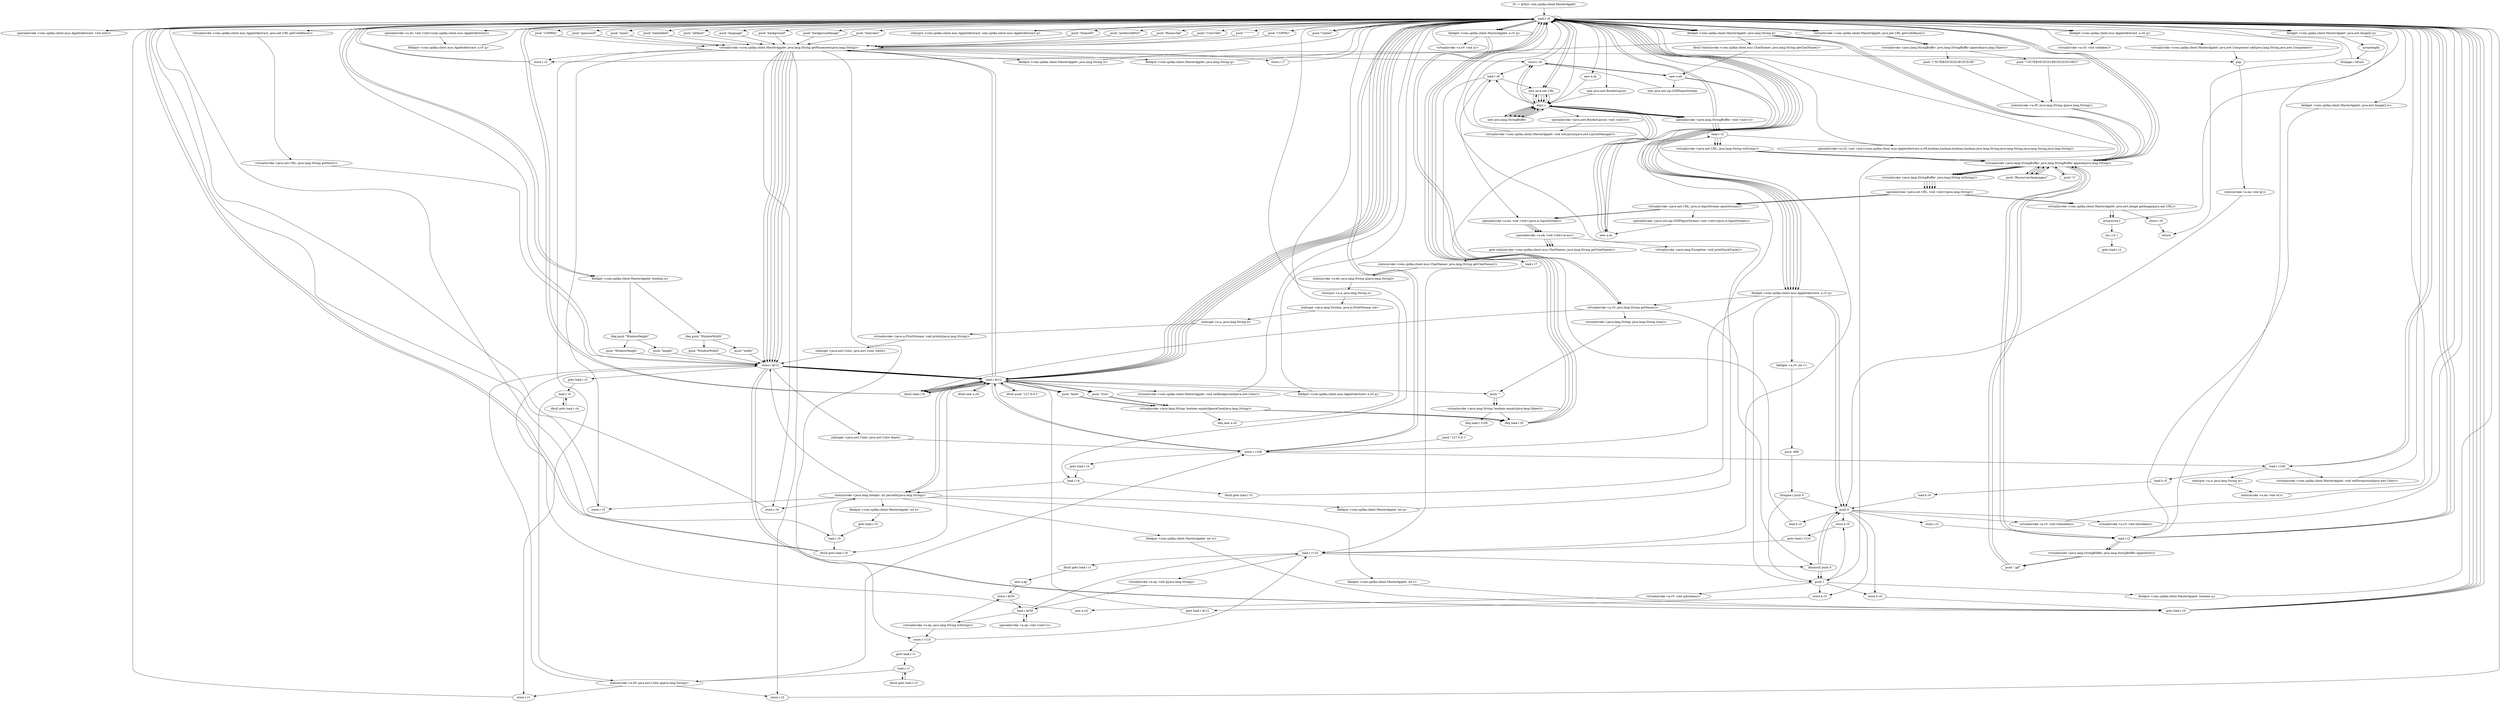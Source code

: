 digraph "" {
    "r0 := @this: com.spilka.client.MasterApplet"
    "load.r r0"
    "r0 := @this: com.spilka.client.MasterApplet"->"load.r r0";
    "specialinvoke <com.spilka.client.muc.AppletAbstract: void init()>"
    "load.r r0"->"specialinvoke <com.spilka.client.muc.AppletAbstract: void init()>";
    "specialinvoke <com.spilka.client.muc.AppletAbstract: void init()>"->"load.r r0";
    "load.r r0"->"load.r r0";
    "push \"altHost\""
    "load.r r0"->"push \"altHost\"";
    "virtualinvoke <com.spilka.client.MasterApplet: java.lang.String getParameter(java.lang.String)>"
    "push \"altHost\""->"virtualinvoke <com.spilka.client.MasterApplet: java.lang.String getParameter(java.lang.String)>";
    "fieldput <com.spilka.client.MasterApplet: java.lang.String w>"
    "virtualinvoke <com.spilka.client.MasterApplet: java.lang.String getParameter(java.lang.String)>"->"fieldput <com.spilka.client.MasterApplet: java.lang.String w>";
    "fieldput <com.spilka.client.MasterApplet: java.lang.String w>"->"load.r r0";
    "virtualinvoke <com.spilka.client.MasterApplet: java.net.URL getCodeBase()>"
    "load.r r0"->"virtualinvoke <com.spilka.client.MasterApplet: java.net.URL getCodeBase()>";
    "store.r r2"
    "virtualinvoke <com.spilka.client.MasterApplet: java.net.URL getCodeBase()>"->"store.r r2";
    "store.r r2"->"load.r r0";
    "load.r r0"->"load.r r0";
    "push \"language\""
    "load.r r0"->"push \"language\"";
    "push \"language\""->"virtualinvoke <com.spilka.client.MasterApplet: java.lang.String getParameter(java.lang.String)>";
    "fieldput <com.spilka.client.MasterApplet: java.lang.String q>"
    "virtualinvoke <com.spilka.client.MasterApplet: java.lang.String getParameter(java.lang.String)>"->"fieldput <com.spilka.client.MasterApplet: java.lang.String q>";
    "fieldput <com.spilka.client.MasterApplet: java.lang.String q>"->"load.r r0";
    "fieldget <com.spilka.client.MasterApplet: java.lang.String q>"
    "load.r r0"->"fieldget <com.spilka.client.MasterApplet: java.lang.String q>";
    "ifnull staticinvoke <com.spilka.client.muc.ChatNames: java.lang.String getChatName()>"
    "fieldget <com.spilka.client.MasterApplet: java.lang.String q>"->"ifnull staticinvoke <com.spilka.client.muc.ChatNames: java.lang.String getChatName()>";
    "new a.eb"
    "ifnull staticinvoke <com.spilka.client.muc.ChatNames: java.lang.String getChatName()>"->"new a.eb";
    "new java.util.zip.GZIPInputStream"
    "new a.eb"->"new java.util.zip.GZIPInputStream";
    "store.r r6"
    "new java.util.zip.GZIPInputStream"->"store.r r6";
    "load.r r6"
    "store.r r6"->"load.r r6";
    "new java.net.URL"
    "load.r r6"->"new java.net.URL";
    "dup1.r"
    "new java.net.URL"->"dup1.r";
    "new java.lang.StringBuffer"
    "dup1.r"->"new java.lang.StringBuffer";
    "new java.lang.StringBuffer"->"dup1.r";
    "dup1.r"->"store.r r6";
    "store.r r6"->"new a.eb";
    "new a.en"
    "new a.eb"->"new a.en";
    "new a.en"->"dup1.r";
    "dup1.r"->"new java.net.URL";
    "new java.net.URL"->"dup1.r";
    "dup1.r"->"new java.lang.StringBuffer";
    "new java.lang.StringBuffer"->"dup1.r";
    "specialinvoke <java.lang.StringBuffer: void <init>()>"
    "dup1.r"->"specialinvoke <java.lang.StringBuffer: void <init>()>";
    "load.r r2"
    "specialinvoke <java.lang.StringBuffer: void <init>()>"->"load.r r2";
    "virtualinvoke <java.net.URL: java.lang.String toString()>"
    "load.r r2"->"virtualinvoke <java.net.URL: java.lang.String toString()>";
    "virtualinvoke <java.lang.StringBuffer: java.lang.StringBuffer append(java.lang.String)>"
    "virtualinvoke <java.net.URL: java.lang.String toString()>"->"virtualinvoke <java.lang.StringBuffer: java.lang.StringBuffer append(java.lang.String)>";
    "push \"Resources/languages/\""
    "virtualinvoke <java.lang.StringBuffer: java.lang.StringBuffer append(java.lang.String)>"->"push \"Resources/languages/\"";
    "push \"Resources/languages/\""->"virtualinvoke <java.lang.StringBuffer: java.lang.StringBuffer append(java.lang.String)>";
    "virtualinvoke <java.lang.StringBuffer: java.lang.StringBuffer append(java.lang.String)>"->"load.r r0";
    "load.r r0"->"fieldget <com.spilka.client.MasterApplet: java.lang.String q>";
    "fieldget <com.spilka.client.MasterApplet: java.lang.String q>"->"virtualinvoke <java.lang.StringBuffer: java.lang.StringBuffer append(java.lang.String)>";
    "virtualinvoke <java.lang.StringBuffer: java.lang.String toString()>"
    "virtualinvoke <java.lang.StringBuffer: java.lang.StringBuffer append(java.lang.String)>"->"virtualinvoke <java.lang.StringBuffer: java.lang.String toString()>";
    "specialinvoke <java.net.URL: void <init>(java.lang.String)>"
    "virtualinvoke <java.lang.StringBuffer: java.lang.String toString()>"->"specialinvoke <java.net.URL: void <init>(java.lang.String)>";
    "virtualinvoke <java.net.URL: java.io.InputStream openStream()>"
    "specialinvoke <java.net.URL: void <init>(java.lang.String)>"->"virtualinvoke <java.net.URL: java.io.InputStream openStream()>";
    "specialinvoke <a.en: void <init>(java.io.InputStream)>"
    "virtualinvoke <java.net.URL: java.io.InputStream openStream()>"->"specialinvoke <a.en: void <init>(java.io.InputStream)>";
    "specialinvoke <a.eb: void <init>(a.en)>"
    "specialinvoke <a.en: void <init>(java.io.InputStream)>"->"specialinvoke <a.eb: void <init>(a.en)>";
    "goto staticinvoke <com.spilka.client.muc.ChatNames: java.lang.String getChatName()>"
    "specialinvoke <a.eb: void <init>(a.en)>"->"goto staticinvoke <com.spilka.client.muc.ChatNames: java.lang.String getChatName()>";
    "staticinvoke <com.spilka.client.muc.ChatNames: java.lang.String getChatName()>"
    "goto staticinvoke <com.spilka.client.muc.ChatNames: java.lang.String getChatName()>"->"staticinvoke <com.spilka.client.muc.ChatNames: java.lang.String getChatName()>";
    "staticinvoke <a.eb: java.lang.String q(java.lang.String)>"
    "staticinvoke <com.spilka.client.muc.ChatNames: java.lang.String getChatName()>"->"staticinvoke <a.eb: java.lang.String q(java.lang.String)>";
    "staticput <a.a: java.lang.String e>"
    "staticinvoke <a.eb: java.lang.String q(java.lang.String)>"->"staticput <a.a: java.lang.String e>";
    "staticget <java.lang.System: java.io.PrintStream out>"
    "staticput <a.a: java.lang.String e>"->"staticget <java.lang.System: java.io.PrintStream out>";
    "staticget <a.a: java.lang.String e>"
    "staticget <java.lang.System: java.io.PrintStream out>"->"staticget <a.a: java.lang.String e>";
    "virtualinvoke <java.io.PrintStream: void println(java.lang.String)>"
    "staticget <a.a: java.lang.String e>"->"virtualinvoke <java.io.PrintStream: void println(java.lang.String)>";
    "staticget <java.awt.Color: java.awt.Color white>"
    "virtualinvoke <java.io.PrintStream: void println(java.lang.String)>"->"staticget <java.awt.Color: java.awt.Color white>";
    "store.r $r12"
    "staticget <java.awt.Color: java.awt.Color white>"->"store.r $r12";
    "staticget <java.awt.Color: java.awt.Color black>"
    "store.r $r12"->"staticget <java.awt.Color: java.awt.Color black>";
    "store.r r109"
    "staticget <java.awt.Color: java.awt.Color black>"->"store.r r109";
    "store.r r109"->"load.r r0";
    "push \"background\""
    "load.r r0"->"push \"background\"";
    "push \"background\""->"virtualinvoke <com.spilka.client.MasterApplet: java.lang.String getParameter(java.lang.String)>";
    "store.r r1"
    "virtualinvoke <com.spilka.client.MasterApplet: java.lang.String getParameter(java.lang.String)>"->"store.r r1";
    "store.r r1"->"load.r r0";
    "push \"backgroundImage\""
    "load.r r0"->"push \"backgroundImage\"";
    "push \"backgroundImage\""->"virtualinvoke <com.spilka.client.MasterApplet: java.lang.String getParameter(java.lang.String)>";
    "virtualinvoke <com.spilka.client.MasterApplet: java.lang.String getParameter(java.lang.String)>"->"store.r r2";
    "store.r r2"->"load.r r0";
    "push \"textcolor\""
    "load.r r0"->"push \"textcolor\"";
    "push \"textcolor\""->"virtualinvoke <com.spilka.client.MasterApplet: java.lang.String getParameter(java.lang.String)>";
    "store.r r3"
    "virtualinvoke <com.spilka.client.MasterApplet: java.lang.String getParameter(java.lang.String)>"->"store.r r3";
    "store.r r3"->"load.r r0";
    "push \"themeID\""
    "load.r r0"->"push \"themeID\"";
    "push \"themeID\""->"virtualinvoke <com.spilka.client.MasterApplet: java.lang.String getParameter(java.lang.String)>";
    "store.r r4"
    "virtualinvoke <com.spilka.client.MasterApplet: java.lang.String getParameter(java.lang.String)>"->"store.r r4";
    "store.r r4"->"load.r r0";
    "push \"preferredPort\""
    "load.r r0"->"push \"preferredPort\"";
    "push \"preferredPort\""->"virtualinvoke <com.spilka.client.MasterApplet: java.lang.String getParameter(java.lang.String)>";
    "store.r r5"
    "virtualinvoke <com.spilka.client.MasterApplet: java.lang.String getParameter(java.lang.String)>"->"store.r r5";
    "store.r r5"->"load.r r0";
    "push \"COPPA1\""
    "load.r r0"->"push \"COPPA1\"";
    "push \"COPPA1\""->"virtualinvoke <com.spilka.client.MasterApplet: java.lang.String getParameter(java.lang.String)>";
    "virtualinvoke <com.spilka.client.MasterApplet: java.lang.String getParameter(java.lang.String)>"->"store.r r6";
    "store.r r6"->"load.r r0";
    "push \"COPPA2\""
    "load.r r0"->"push \"COPPA2\"";
    "push \"COPPA2\""->"virtualinvoke <com.spilka.client.MasterApplet: java.lang.String getParameter(java.lang.String)>";
    "store.r r7"
    "virtualinvoke <com.spilka.client.MasterApplet: java.lang.String getParameter(java.lang.String)>"->"store.r r7";
    "store.r r7"->"load.r r0";
    "push \"password\""
    "load.r r0"->"push \"password\"";
    "push \"password\""->"virtualinvoke <com.spilka.client.MasterApplet: java.lang.String getParameter(java.lang.String)>";
    "store.r r110"
    "virtualinvoke <com.spilka.client.MasterApplet: java.lang.String getParameter(java.lang.String)>"->"store.r r110";
    "load.r r110"
    "store.r r110"->"load.r r110";
    "ifnull goto load.r r1"
    "load.r r110"->"ifnull goto load.r r1";
    "new a.ep"
    "ifnull goto load.r r1"->"new a.ep";
    "store.r $r50"
    "new a.ep"->"store.r $r50";
    "load.r $r50"
    "store.r $r50"->"load.r $r50";
    "specialinvoke <a.ep: void <init>()>"
    "load.r $r50"->"specialinvoke <a.ep: void <init>()>";
    "specialinvoke <a.ep: void <init>()>"->"load.r $r50";
    "load.r $r50"->"load.r r110";
    "virtualinvoke <a.ep: void q(java.lang.String)>"
    "load.r r110"->"virtualinvoke <a.ep: void q(java.lang.String)>";
    "virtualinvoke <a.ep: void q(java.lang.String)>"->"load.r $r50";
    "virtualinvoke <a.ep: java.lang.String toString()>"
    "load.r $r50"->"virtualinvoke <a.ep: java.lang.String toString()>";
    "virtualinvoke <a.ep: java.lang.String toString()>"->"store.r r110";
    "goto load.r r1"
    "store.r r110"->"goto load.r r1";
    "load.r r1"
    "goto load.r r1"->"load.r r1";
    "ifnull goto load.r r3"
    "load.r r1"->"ifnull goto load.r r3";
    "ifnull goto load.r r3"->"load.r r1";
    "staticinvoke <a.dV: java.awt.Color q(java.lang.String)>"
    "load.r r1"->"staticinvoke <a.dV: java.awt.Color q(java.lang.String)>";
    "staticinvoke <a.dV: java.awt.Color q(java.lang.String)>"->"store.r $r12";
    "goto load.r r3"
    "store.r $r12"->"goto load.r r3";
    "load.r r3"
    "goto load.r r3"->"load.r r3";
    "ifnull goto load.r r4"
    "load.r r3"->"ifnull goto load.r r4";
    "ifnull goto load.r r4"->"load.r r3";
    "load.r r3"->"staticinvoke <a.dV: java.awt.Color q(java.lang.String)>";
    "staticinvoke <a.dV: java.awt.Color q(java.lang.String)>"->"store.r r109";
    "goto load.r r4"
    "store.r r109"->"goto load.r r4";
    "load.r r4"
    "goto load.r r4"->"load.r r4";
    "ifnull goto load.r r5"
    "load.r r4"->"ifnull goto load.r r5";
    "ifnull goto load.r r5"->"load.r r0";
    "load.r r0"->"load.r r4";
    "staticinvoke <java.lang.Integer: int parseInt(java.lang.String)>"
    "load.r r4"->"staticinvoke <java.lang.Integer: int parseInt(java.lang.String)>";
    "fieldput <com.spilka.client.MasterApplet: int e>"
    "staticinvoke <java.lang.Integer: int parseInt(java.lang.String)>"->"fieldput <com.spilka.client.MasterApplet: int e>";
    "goto load.r r5"
    "fieldput <com.spilka.client.MasterApplet: int e>"->"goto load.r r5";
    "load.r r5"
    "goto load.r r5"->"load.r r5";
    "ifnull goto load.r r0"
    "load.r r5"->"ifnull goto load.r r0";
    "ifnull goto load.r r0"->"load.r r0";
    "load.r r0"->"load.r r5";
    "load.r r5"->"staticinvoke <java.lang.Integer: int parseInt(java.lang.String)>";
    "fieldput <com.spilka.client.MasterApplet: int r>"
    "staticinvoke <java.lang.Integer: int parseInt(java.lang.String)>"->"fieldput <com.spilka.client.MasterApplet: int r>";
    "goto load.r r0"
    "fieldput <com.spilka.client.MasterApplet: int r>"->"goto load.r r0";
    "goto load.r r0"->"load.r r0";
    "load.r $r12"
    "load.r r0"->"load.r $r12";
    "virtualinvoke <com.spilka.client.MasterApplet: void setBackground(java.awt.Color)>"
    "load.r $r12"->"virtualinvoke <com.spilka.client.MasterApplet: void setBackground(java.awt.Color)>";
    "virtualinvoke <com.spilka.client.MasterApplet: void setBackground(java.awt.Color)>"->"load.r r0";
    "load.r r109"
    "load.r r0"->"load.r r109";
    "virtualinvoke <com.spilka.client.MasterApplet: void setForeground(java.awt.Color)>"
    "load.r r109"->"virtualinvoke <com.spilka.client.MasterApplet: void setForeground(java.awt.Color)>";
    "virtualinvoke <com.spilka.client.MasterApplet: void setForeground(java.awt.Color)>"->"load.r r0";
    "new java.awt.BorderLayout"
    "load.r r0"->"new java.awt.BorderLayout";
    "new java.awt.BorderLayout"->"dup1.r";
    "specialinvoke <java.awt.BorderLayout: void <init>()>"
    "dup1.r"->"specialinvoke <java.awt.BorderLayout: void <init>()>";
    "virtualinvoke <com.spilka.client.MasterApplet: void setLayout(java.awt.LayoutManager)>"
    "specialinvoke <java.awt.BorderLayout: void <init>()>"->"virtualinvoke <com.spilka.client.MasterApplet: void setLayout(java.awt.LayoutManager)>";
    "virtualinvoke <com.spilka.client.MasterApplet: void setLayout(java.awt.LayoutManager)>"->"load.r r0";
    "push \"embedded\""
    "load.r r0"->"push \"embedded\"";
    "push \"embedded\""->"virtualinvoke <com.spilka.client.MasterApplet: java.lang.String getParameter(java.lang.String)>";
    "virtualinvoke <com.spilka.client.MasterApplet: java.lang.String getParameter(java.lang.String)>"->"store.r $r12";
    "store.r $r12"->"load.r $r12";
    "ifnull load.r r0"
    "load.r $r12"->"ifnull load.r r0";
    "ifnull load.r r0"->"load.r $r12";
    "push \"true\""
    "load.r $r12"->"push \"true\"";
    "virtualinvoke <java.lang.String: boolean equalsIgnoreCase(java.lang.String)>"
    "push \"true\""->"virtualinvoke <java.lang.String: boolean equalsIgnoreCase(java.lang.String)>";
    "ifeq load.r r0"
    "virtualinvoke <java.lang.String: boolean equalsIgnoreCase(java.lang.String)>"->"ifeq load.r r0";
    "ifeq load.r r0"->"load.r r0";
    "push 1"
    "load.r r0"->"push 1";
    "fieldput <com.spilka.client.MasterApplet: boolean q>"
    "push 1"->"fieldput <com.spilka.client.MasterApplet: boolean q>";
    "fieldput <com.spilka.client.MasterApplet: boolean q>"->"load.r r0";
    "fieldget <com.spilka.client.MasterApplet: boolean q>"
    "load.r r0"->"fieldget <com.spilka.client.MasterApplet: boolean q>";
    "ifeq push \"WindowHeight\""
    "fieldget <com.spilka.client.MasterApplet: boolean q>"->"ifeq push \"WindowHeight\"";
    "push \"height\""
    "ifeq push \"WindowHeight\""->"push \"height\"";
    "push \"height\""->"store.r $r12";
    "store.r $r12"->"goto load.r r0";
    "goto load.r r0"->"load.r r0";
    "load.r r0"->"load.r $r12";
    "load.r $r12"->"virtualinvoke <com.spilka.client.MasterApplet: java.lang.String getParameter(java.lang.String)>";
    "virtualinvoke <com.spilka.client.MasterApplet: java.lang.String getParameter(java.lang.String)>"->"store.r $r12";
    "store.r $r12"->"load.r $r12";
    "load.r $r12"->"ifnull load.r r0";
    "ifnull load.r r0"->"load.r r0";
    "load.r r0"->"load.r $r12";
    "load.r $r12"->"staticinvoke <java.lang.Integer: int parseInt(java.lang.String)>";
    "fieldput <com.spilka.client.MasterApplet: int q>"
    "staticinvoke <java.lang.Integer: int parseInt(java.lang.String)>"->"fieldput <com.spilka.client.MasterApplet: int q>";
    "fieldput <com.spilka.client.MasterApplet: int q>"->"load.r r0";
    "load.r r0"->"fieldget <com.spilka.client.MasterApplet: boolean q>";
    "ifeq push \"WindowWidth\""
    "fieldget <com.spilka.client.MasterApplet: boolean q>"->"ifeq push \"WindowWidth\"";
    "push \"width\""
    "ifeq push \"WindowWidth\""->"push \"width\"";
    "push \"width\""->"store.r $r12";
    "store.r $r12"->"goto load.r r0";
    "goto load.r r0"->"load.r r0";
    "load.r r0"->"load.r $r12";
    "load.r $r12"->"virtualinvoke <com.spilka.client.MasterApplet: java.lang.String getParameter(java.lang.String)>";
    "virtualinvoke <com.spilka.client.MasterApplet: java.lang.String getParameter(java.lang.String)>"->"store.r $r12";
    "store.r $r12"->"load.r $r12";
    "load.r $r12"->"ifnull goto load.r r0";
    "ifnull goto load.r r0"->"load.r r0";
    "load.r r0"->"load.r $r12";
    "load.r $r12"->"staticinvoke <java.lang.Integer: int parseInt(java.lang.String)>";
    "fieldput <com.spilka.client.MasterApplet: int w>"
    "staticinvoke <java.lang.Integer: int parseInt(java.lang.String)>"->"fieldput <com.spilka.client.MasterApplet: int w>";
    "fieldput <com.spilka.client.MasterApplet: int w>"->"goto load.r r0";
    "goto load.r r0"->"load.r r0";
    "staticput <com.spilka.client.muc.AppletAbstract: com.spilka.client.muc.AppletAbstract q>"
    "load.r r0"->"staticput <com.spilka.client.muc.AppletAbstract: com.spilka.client.muc.AppletAbstract q>";
    "staticput <com.spilka.client.muc.AppletAbstract: com.spilka.client.muc.AppletAbstract q>"->"load.r r0";
    "virtualinvoke <com.spilka.client.muc.AppletAbstract: java.net.URL getCodeBase()>"
    "load.r r0"->"virtualinvoke <com.spilka.client.muc.AppletAbstract: java.net.URL getCodeBase()>";
    "virtualinvoke <java.net.URL: java.lang.String getHost()>"
    "virtualinvoke <com.spilka.client.muc.AppletAbstract: java.net.URL getCodeBase()>"->"virtualinvoke <java.net.URL: java.lang.String getHost()>";
    "virtualinvoke <java.net.URL: java.lang.String getHost()>"->"store.r $r12";
    "store.r $r12"->"load.r $r12";
    "load.r $r12"->"store.r r109";
    "store.r r109"->"load.r $r12";
    "ifnull push \"127.0.0.1\""
    "load.r $r12"->"ifnull push \"127.0.0.1\"";
    "ifnull push \"127.0.0.1\""->"load.r $r12";
    "push \"\""
    "load.r $r12"->"push \"\"";
    "virtualinvoke <java.lang.String: boolean equals(java.lang.Object)>"
    "push \"\""->"virtualinvoke <java.lang.String: boolean equals(java.lang.Object)>";
    "ifeq load.r r109"
    "virtualinvoke <java.lang.String: boolean equals(java.lang.Object)>"->"ifeq load.r r109";
    "push \"127.0.0.1\""
    "ifeq load.r r109"->"push \"127.0.0.1\"";
    "push \"127.0.0.1\""->"store.r r109";
    "store.r r109"->"load.r r109";
    "staticput <a.a: java.lang.String w>"
    "load.r r109"->"staticput <a.a: java.lang.String w>";
    "staticinvoke <a.ea: void w()>"
    "staticput <a.a: java.lang.String w>"->"staticinvoke <a.ea: void w()>";
    "staticinvoke <a.ea: void w()>"->"load.r r0";
    "new a.dz"
    "load.r r0"->"new a.dz";
    "new a.dz"->"dup1.r";
    "dup1.r"->"load.r r0";
    "specialinvoke <a.dz: void <init>(com.spilka.client.muc.AppletAbstract)>"
    "load.r r0"->"specialinvoke <a.dz: void <init>(com.spilka.client.muc.AppletAbstract)>";
    "fieldput <com.spilka.client.muc.AppletAbstract: a.cV q>"
    "specialinvoke <a.dz: void <init>(com.spilka.client.muc.AppletAbstract)>"->"fieldput <com.spilka.client.muc.AppletAbstract: a.cV q>";
    "fieldput <com.spilka.client.muc.AppletAbstract: a.cV q>"->"load.r r0";
    "push \"RoomsTab\""
    "load.r r0"->"push \"RoomsTab\"";
    "push \"RoomsTab\""->"virtualinvoke <com.spilka.client.MasterApplet: java.lang.String getParameter(java.lang.String)>";
    "virtualinvoke <com.spilka.client.MasterApplet: java.lang.String getParameter(java.lang.String)>"->"store.r $r12";
    "store.r $r12"->"load.r $r12";
    "load.r $r12"->"ifnull load.r r0";
    "ifnull load.r r0"->"load.r $r12";
    "push \"false\""
    "load.r $r12"->"push \"false\"";
    "push \"false\""->"virtualinvoke <java.lang.String: boolean equalsIgnoreCase(java.lang.String)>";
    "virtualinvoke <java.lang.String: boolean equalsIgnoreCase(java.lang.String)>"->"ifeq load.r r0";
    "ifeq load.r r0"->"load.r r0";
    "fieldget <com.spilka.client.muc.AppletAbstract: a.cV q>"
    "load.r r0"->"fieldget <com.spilka.client.muc.AppletAbstract: a.cV q>";
    "push 0"
    "fieldget <com.spilka.client.muc.AppletAbstract: a.cV q>"->"push 0";
    "virtualinvoke <a.cV: void w(boolean)>"
    "push 0"->"virtualinvoke <a.cV: void w(boolean)>";
    "virtualinvoke <a.cV: void w(boolean)>"->"load.r r0";
    "push \"UsersTab\""
    "load.r r0"->"push \"UsersTab\"";
    "push \"UsersTab\""->"virtualinvoke <com.spilka.client.MasterApplet: java.lang.String getParameter(java.lang.String)>";
    "virtualinvoke <com.spilka.client.MasterApplet: java.lang.String getParameter(java.lang.String)>"->"store.r $r12";
    "store.r $r12"->"load.r $r12";
    "load.r $r12"->"ifnull load.r r0";
    "ifnull load.r r0"->"load.r $r12";
    "load.r $r12"->"push \"false\"";
    "push \"false\""->"virtualinvoke <java.lang.String: boolean equalsIgnoreCase(java.lang.String)>";
    "virtualinvoke <java.lang.String: boolean equalsIgnoreCase(java.lang.String)>"->"ifeq load.r r0";
    "ifeq load.r r0"->"load.r r0";
    "load.r r0"->"fieldget <com.spilka.client.muc.AppletAbstract: a.cV q>";
    "fieldget <com.spilka.client.muc.AppletAbstract: a.cV q>"->"push 0";
    "virtualinvoke <a.cV: void e(boolean)>"
    "push 0"->"virtualinvoke <a.cV: void e(boolean)>";
    "virtualinvoke <a.cV: void e(boolean)>"->"load.r r0";
    "push \"\'\'\'\'\'\'\'\'\'\'\""
    "load.r r0"->"push \"\'\'\'\'\'\'\'\'\'\'\"";
    "push \"\'\'\'\'\'\'\'\'\'\'\""->"virtualinvoke <com.spilka.client.MasterApplet: java.lang.String getParameter(java.lang.String)>";
    "virtualinvoke <com.spilka.client.MasterApplet: java.lang.String getParameter(java.lang.String)>"->"store.r $r12";
    "store.r $r12"->"load.r $r12";
    "ifnull new a.cG"
    "load.r $r12"->"ifnull new a.cG";
    "ifnull new a.cG"->"load.r $r12";
    "load.r $r12"->"push \"true\"";
    "push \"true\""->"virtualinvoke <java.lang.String: boolean equalsIgnoreCase(java.lang.String)>";
    "ifeq new a.cG"
    "virtualinvoke <java.lang.String: boolean equalsIgnoreCase(java.lang.String)>"->"ifeq new a.cG";
    "ifeq new a.cG"->"load.r r0";
    "load.r r0"->"fieldget <com.spilka.client.muc.AppletAbstract: a.cV q>";
    "fieldget <com.spilka.client.muc.AppletAbstract: a.cV q>"->"push 1";
    "virtualinvoke <a.cV: void q(boolean)>"
    "push 1"->"virtualinvoke <a.cV: void q(boolean)>";
    "new a.cG"
    "virtualinvoke <a.cV: void q(boolean)>"->"new a.cG";
    "new a.cG"->"store.r $r12";
    "store.r $r12"->"load.r r0";
    "load.r r0"->"fieldget <com.spilka.client.muc.AppletAbstract: a.cV q>";
    "fieldget <com.spilka.client.muc.AppletAbstract: a.cV q>"->"store.r r109";
    "store.r r109"->"load.r r0";
    "load.r r0"->"fieldget <com.spilka.client.muc.AppletAbstract: a.cV q>";
    "virtualinvoke <a.cV: java.lang.String getName()>"
    "fieldget <com.spilka.client.muc.AppletAbstract: a.cV q>"->"virtualinvoke <a.cV: java.lang.String getName()>";
    "ifnonnull push 0"
    "virtualinvoke <a.cV: java.lang.String getName()>"->"ifnonnull push 0";
    "ifnonnull push 0"->"push 1";
    "store.b r5"
    "push 1"->"store.b r5";
    "goto load.r r110"
    "store.b r5"->"goto load.r r110";
    "goto load.r r110"->"load.r r110";
    "load.r r110"->"ifnonnull push 0";
    "ifnonnull push 0"->"push 1";
    "store.b r4"
    "push 1"->"store.b r4";
    "store.b r4"->"goto load.r r0";
    "goto load.r r0"->"load.r r0";
    "load.r r0"->"fieldget <com.spilka.client.muc.AppletAbstract: a.cV q>";
    "fieldget <a.cV: int v>"
    "fieldget <com.spilka.client.muc.AppletAbstract: a.cV q>"->"fieldget <a.cV: int v>";
    "push -999"
    "fieldget <a.cV: int v>"->"push -999";
    "ifcmpne.i push 0"
    "push -999"->"ifcmpne.i push 0";
    "ifcmpne.i push 0"->"push 1";
    "store.b r3"
    "push 1"->"store.b r3";
    "goto load.r $r12"
    "store.b r3"->"goto load.r $r12";
    "goto load.r $r12"->"load.r $r12";
    "load.r $r12"->"load.r r0";
    "load.r r0"->"load.r r109";
    "load.b r5"
    "load.r r109"->"load.b r5";
    "load.b r4"
    "load.b r5"->"load.b r4";
    "load.b r4"->"push 0";
    "load.b r3"
    "push 0"->"load.b r3";
    "load.b r3"->"load.r r6";
    "load.r r7"
    "load.r r6"->"load.r r7";
    "load.r r7"->"load.r r110";
    "load.r r110"->"load.r r2";
    "specialinvoke <a.cG: void <init>(com.spilka.client.muc.AppletAbstract,a.cM,boolean,boolean,boolean,boolean,java.lang.String,java.lang.String,java.lang.String,java.lang.String)>"
    "load.r r2"->"specialinvoke <a.cG: void <init>(com.spilka.client.muc.AppletAbstract,a.cM,boolean,boolean,boolean,boolean,java.lang.String,java.lang.String,java.lang.String,java.lang.String)>";
    "specialinvoke <a.cG: void <init>(com.spilka.client.muc.AppletAbstract,a.cM,boolean,boolean,boolean,boolean,java.lang.String,java.lang.String,java.lang.String,java.lang.String)>"->"load.r r0";
    "load.r r0"->"load.r $r12";
    "fieldput <com.spilka.client.muc.AppletAbstract: a.cG q>"
    "load.r $r12"->"fieldput <com.spilka.client.muc.AppletAbstract: a.cG q>";
    "fieldput <com.spilka.client.muc.AppletAbstract: a.cG q>"->"load.r r0";
    "push \"Center\""
    "load.r r0"->"push \"Center\"";
    "push \"Center\""->"load.r r0";
    "fieldget <com.spilka.client.muc.AppletAbstract: a.cG q>"
    "load.r r0"->"fieldget <com.spilka.client.muc.AppletAbstract: a.cG q>";
    "virtualinvoke <com.spilka.client.MasterApplet: java.awt.Component add(java.lang.String,java.awt.Component)>"
    "fieldget <com.spilka.client.muc.AppletAbstract: a.cG q>"->"virtualinvoke <com.spilka.client.MasterApplet: java.awt.Component add(java.lang.String,java.awt.Component)>";
    "pop"
    "virtualinvoke <com.spilka.client.MasterApplet: java.awt.Component add(java.lang.String,java.awt.Component)>"->"pop";
    "pop"->"load.r r0";
    "load.r r0"->"fieldget <com.spilka.client.muc.AppletAbstract: a.cG q>";
    "virtualinvoke <a.cG: void validate()>"
    "fieldget <com.spilka.client.muc.AppletAbstract: a.cG q>"->"virtualinvoke <a.cG: void validate()>";
    "virtualinvoke <a.cG: void validate()>"->"load.r r0";
    "fieldget <com.spilka.client.MasterApplet: a.cV q>"
    "load.r r0"->"fieldget <com.spilka.client.MasterApplet: a.cV q>";
    "fieldget <com.spilka.client.MasterApplet: a.cV q>"->"virtualinvoke <a.cV: java.lang.String getName()>";
    "virtualinvoke <a.cV: java.lang.String getName()>"->"ifnull load.r r0";
    "ifnull load.r r0"->"load.r r0";
    "load.r r0"->"fieldget <com.spilka.client.MasterApplet: a.cV q>";
    "fieldget <com.spilka.client.MasterApplet: a.cV q>"->"virtualinvoke <a.cV: java.lang.String getName()>";
    "virtualinvoke <java.lang.String: java.lang.String trim()>"
    "virtualinvoke <a.cV: java.lang.String getName()>"->"virtualinvoke <java.lang.String: java.lang.String trim()>";
    "virtualinvoke <java.lang.String: java.lang.String trim()>"->"push \"\"";
    "push \"\""->"virtualinvoke <java.lang.String: boolean equals(java.lang.Object)>";
    "virtualinvoke <java.lang.String: boolean equals(java.lang.Object)>"->"ifeq load.r r0";
    "ifeq load.r r0"->"load.r r0";
    "load.r r0"->"fieldget <com.spilka.client.MasterApplet: a.cV q>";
    "virtualinvoke <a.cV: void i()>"
    "fieldget <com.spilka.client.MasterApplet: a.cV q>"->"virtualinvoke <a.cV: void i()>";
    "virtualinvoke <a.cV: void i()>"->"load.r r0";
    "push \"name\""
    "load.r r0"->"push \"name\"";
    "push \"name\""->"virtualinvoke <com.spilka.client.MasterApplet: java.lang.String getParameter(java.lang.String)>";
    "virtualinvoke <com.spilka.client.MasterApplet: java.lang.String getParameter(java.lang.String)>"->"pop";
    "staticinvoke <a.ea: void q()>"
    "pop"->"staticinvoke <a.ea: void q()>";
    "staticinvoke <a.ea: void q()>"->"push 0";
    "store.i r2"
    "push 0"->"store.i r2";
    "load.i r2"
    "store.i r2"->"load.i r2";
    "load.i r2"->"load.r r0";
    "fieldget <com.spilka.client.MasterApplet: java.awt.Image[] q>"
    "load.r r0"->"fieldget <com.spilka.client.MasterApplet: java.awt.Image[] q>";
    "arraylength"
    "fieldget <com.spilka.client.MasterApplet: java.awt.Image[] q>"->"arraylength";
    "ifcmpge.i return"
    "arraylength"->"ifcmpge.i return";
    "ifcmpge.i return"->"load.r r0";
    "load.r r0"->"fieldget <com.spilka.client.MasterApplet: java.awt.Image[] q>";
    "fieldget <com.spilka.client.MasterApplet: java.awt.Image[] q>"->"load.i r2";
    "load.i r2"->"load.r r0";
    "load.r r0"->"new java.net.URL";
    "new java.net.URL"->"dup1.r";
    "dup1.r"->"new java.lang.StringBuffer";
    "new java.lang.StringBuffer"->"dup1.r";
    "dup1.r"->"specialinvoke <java.lang.StringBuffer: void <init>()>";
    "specialinvoke <java.lang.StringBuffer: void <init>()>"->"load.r r0";
    "load.r r0"->"virtualinvoke <com.spilka.client.MasterApplet: java.net.URL getCodeBase()>";
    "virtualinvoke <java.lang.StringBuffer: java.lang.StringBuffer append(java.lang.Object)>"
    "virtualinvoke <com.spilka.client.MasterApplet: java.net.URL getCodeBase()>"->"virtualinvoke <java.lang.StringBuffer: java.lang.StringBuffer append(java.lang.Object)>";
    "push \"\\\"5C?EB35CZCD1BCZCD1B/\""
    "virtualinvoke <java.lang.StringBuffer: java.lang.StringBuffer append(java.lang.Object)>"->"push \"\\\"5C?EB35CZCD1BCZCD1B/\"";
    "staticinvoke <a.dV: java.lang.String q(java.lang.String)>"
    "push \"\\\"5C?EB35CZCD1BCZCD1B/\""->"staticinvoke <a.dV: java.lang.String q(java.lang.String)>";
    "staticinvoke <a.dV: java.lang.String q(java.lang.String)>"->"virtualinvoke <java.lang.StringBuffer: java.lang.StringBuffer append(java.lang.String)>";
    "virtualinvoke <java.lang.StringBuffer: java.lang.StringBuffer append(java.lang.String)>"->"load.i r2";
    "virtualinvoke <java.lang.StringBuffer: java.lang.StringBuffer append(int)>"
    "load.i r2"->"virtualinvoke <java.lang.StringBuffer: java.lang.StringBuffer append(int)>";
    "push \".gif\""
    "virtualinvoke <java.lang.StringBuffer: java.lang.StringBuffer append(int)>"->"push \".gif\"";
    "push \".gif\""->"virtualinvoke <java.lang.StringBuffer: java.lang.StringBuffer append(java.lang.String)>";
    "virtualinvoke <java.lang.StringBuffer: java.lang.StringBuffer append(java.lang.String)>"->"virtualinvoke <java.lang.StringBuffer: java.lang.String toString()>";
    "virtualinvoke <java.lang.StringBuffer: java.lang.String toString()>"->"specialinvoke <java.net.URL: void <init>(java.lang.String)>";
    "virtualinvoke <com.spilka.client.MasterApplet: java.awt.Image getImage(java.net.URL)>"
    "specialinvoke <java.net.URL: void <init>(java.lang.String)>"->"virtualinvoke <com.spilka.client.MasterApplet: java.awt.Image getImage(java.net.URL)>";
    "arraywrite.r"
    "virtualinvoke <com.spilka.client.MasterApplet: java.awt.Image getImage(java.net.URL)>"->"arraywrite.r";
    "arraywrite.r"->"load.r r0";
    "fieldget <com.spilka.client.MasterApplet: java.awt.Image[] w>"
    "load.r r0"->"fieldget <com.spilka.client.MasterApplet: java.awt.Image[] w>";
    "fieldget <com.spilka.client.MasterApplet: java.awt.Image[] w>"->"load.i r2";
    "load.i r2"->"load.r r0";
    "load.r r0"->"new java.net.URL";
    "new java.net.URL"->"dup1.r";
    "dup1.r"->"new java.lang.StringBuffer";
    "new java.lang.StringBuffer"->"dup1.r";
    "dup1.r"->"specialinvoke <java.lang.StringBuffer: void <init>()>";
    "specialinvoke <java.lang.StringBuffer: void <init>()>"->"load.r r0";
    "load.r r0"->"virtualinvoke <com.spilka.client.MasterApplet: java.net.URL getCodeBase()>";
    "virtualinvoke <com.spilka.client.MasterApplet: java.net.URL getCodeBase()>"->"virtualinvoke <java.lang.StringBuffer: java.lang.StringBuffer append(java.lang.Object)>";
    "push \"\\\"5C?EB35CZCD1DEC5CZCD1DEC/\""
    "virtualinvoke <java.lang.StringBuffer: java.lang.StringBuffer append(java.lang.Object)>"->"push \"\\\"5C?EB35CZCD1DEC5CZCD1DEC/\"";
    "push \"\\\"5C?EB35CZCD1DEC5CZCD1DEC/\""->"staticinvoke <a.dV: java.lang.String q(java.lang.String)>";
    "staticinvoke <a.dV: java.lang.String q(java.lang.String)>"->"virtualinvoke <java.lang.StringBuffer: java.lang.StringBuffer append(java.lang.String)>";
    "virtualinvoke <java.lang.StringBuffer: java.lang.StringBuffer append(java.lang.String)>"->"load.i r2";
    "load.i r2"->"virtualinvoke <java.lang.StringBuffer: java.lang.StringBuffer append(int)>";
    "virtualinvoke <java.lang.StringBuffer: java.lang.StringBuffer append(int)>"->"push \".gif\"";
    "push \".gif\""->"virtualinvoke <java.lang.StringBuffer: java.lang.StringBuffer append(java.lang.String)>";
    "virtualinvoke <java.lang.StringBuffer: java.lang.StringBuffer append(java.lang.String)>"->"virtualinvoke <java.lang.StringBuffer: java.lang.String toString()>";
    "virtualinvoke <java.lang.StringBuffer: java.lang.String toString()>"->"specialinvoke <java.net.URL: void <init>(java.lang.String)>";
    "specialinvoke <java.net.URL: void <init>(java.lang.String)>"->"virtualinvoke <com.spilka.client.MasterApplet: java.awt.Image getImage(java.net.URL)>";
    "virtualinvoke <com.spilka.client.MasterApplet: java.awt.Image getImage(java.net.URL)>"->"arraywrite.r";
    "inc.i r2 1"
    "arraywrite.r"->"inc.i r2 1";
    "goto load.i r2"
    "inc.i r2 1"->"goto load.i r2";
    "store.r r0"
    "virtualinvoke <com.spilka.client.MasterApplet: java.awt.Image getImage(java.net.URL)>"->"store.r r0";
    "return"
    "store.r r0"->"return";
    "ifcmpge.i return"->"return";
    "ifcmpne.i push 0"->"push 0";
    "push 0"->"store.b r3";
    "ifnonnull push 0"->"push 0";
    "push 0"->"store.b r4";
    "ifnonnull push 0"->"push 0";
    "push 0"->"store.b r5";
    "staticinvoke <java.lang.Integer: int parseInt(java.lang.String)>"->"store.r $r12";
    "push \"WindowWidth\""
    "ifeq push \"WindowWidth\""->"push \"WindowWidth\"";
    "push \"WindowWidth\""->"store.r $r12";
    "push \"WindowHeight\""
    "ifeq push \"WindowHeight\""->"push \"WindowHeight\"";
    "push \"WindowHeight\""->"store.r $r12";
    "staticinvoke <java.lang.Integer: int parseInt(java.lang.String)>"->"store.r r5";
    "staticinvoke <java.lang.Integer: int parseInt(java.lang.String)>"->"store.r r4";
    "staticinvoke <a.dV: java.awt.Color q(java.lang.String)>"->"store.r r3";
    "staticinvoke <a.dV: java.awt.Color q(java.lang.String)>"->"store.r r1";
    "virtualinvoke <a.ep: java.lang.String toString()>"->"store.r $r50";
    "virtualinvoke <java.lang.Exception: void printStackTrace()>"
    "specialinvoke <a.eb: void <init>(a.en)>"->"virtualinvoke <java.lang.Exception: void printStackTrace()>";
    "dup1.r"->"store.r r6";
    "store.r r6"->"new a.eb";
    "new a.eb"->"new a.en";
    "new a.en"->"dup1.r";
    "dup1.r"->"new java.net.URL";
    "new java.net.URL"->"dup1.r";
    "dup1.r"->"new java.lang.StringBuffer";
    "new java.lang.StringBuffer"->"dup1.r";
    "dup1.r"->"specialinvoke <java.lang.StringBuffer: void <init>()>";
    "specialinvoke <java.lang.StringBuffer: void <init>()>"->"load.r r2";
    "load.r r2"->"virtualinvoke <java.net.URL: java.lang.String toString()>";
    "virtualinvoke <java.net.URL: java.lang.String toString()>"->"virtualinvoke <java.lang.StringBuffer: java.lang.StringBuffer append(java.lang.String)>";
    "virtualinvoke <java.lang.StringBuffer: java.lang.StringBuffer append(java.lang.String)>"->"push \"Resources/languages/\"";
    "push \"Resources/languages/\""->"virtualinvoke <java.lang.StringBuffer: java.lang.StringBuffer append(java.lang.String)>";
    "virtualinvoke <java.lang.StringBuffer: java.lang.StringBuffer append(java.lang.String)>"->"load.r r0";
    "load.r r0"->"fieldget <com.spilka.client.MasterApplet: java.lang.String q>";
    "fieldget <com.spilka.client.MasterApplet: java.lang.String q>"->"virtualinvoke <java.lang.StringBuffer: java.lang.StringBuffer append(java.lang.String)>";
    "virtualinvoke <java.lang.StringBuffer: java.lang.StringBuffer append(java.lang.String)>"->"virtualinvoke <java.lang.StringBuffer: java.lang.String toString()>";
    "virtualinvoke <java.lang.StringBuffer: java.lang.String toString()>"->"specialinvoke <java.net.URL: void <init>(java.lang.String)>";
    "specialinvoke <java.net.URL: void <init>(java.lang.String)>"->"virtualinvoke <java.net.URL: java.io.InputStream openStream()>";
    "virtualinvoke <java.net.URL: java.io.InputStream openStream()>"->"specialinvoke <a.en: void <init>(java.io.InputStream)>";
    "specialinvoke <a.en: void <init>(java.io.InputStream)>"->"specialinvoke <a.eb: void <init>(a.en)>";
    "specialinvoke <a.eb: void <init>(a.en)>"->"goto staticinvoke <com.spilka.client.muc.ChatNames: java.lang.String getChatName()>";
    "dup1.r"->"specialinvoke <java.lang.StringBuffer: void <init>()>";
    "specialinvoke <java.lang.StringBuffer: void <init>()>"->"load.r r2";
    "load.r r2"->"virtualinvoke <java.net.URL: java.lang.String toString()>";
    "virtualinvoke <java.net.URL: java.lang.String toString()>"->"virtualinvoke <java.lang.StringBuffer: java.lang.StringBuffer append(java.lang.String)>";
    "virtualinvoke <java.lang.StringBuffer: java.lang.StringBuffer append(java.lang.String)>"->"push \"Resources/languages/\"";
    "push \"Resources/languages/\""->"virtualinvoke <java.lang.StringBuffer: java.lang.StringBuffer append(java.lang.String)>";
    "virtualinvoke <java.lang.StringBuffer: java.lang.StringBuffer append(java.lang.String)>"->"load.r r0";
    "load.r r0"->"fieldget <com.spilka.client.MasterApplet: java.lang.String q>";
    "fieldget <com.spilka.client.MasterApplet: java.lang.String q>"->"virtualinvoke <java.lang.StringBuffer: java.lang.StringBuffer append(java.lang.String)>";
    "push \"z\""
    "virtualinvoke <java.lang.StringBuffer: java.lang.StringBuffer append(java.lang.String)>"->"push \"z\"";
    "push \"z\""->"virtualinvoke <java.lang.StringBuffer: java.lang.StringBuffer append(java.lang.String)>";
    "virtualinvoke <java.lang.StringBuffer: java.lang.StringBuffer append(java.lang.String)>"->"virtualinvoke <java.lang.StringBuffer: java.lang.String toString()>";
    "virtualinvoke <java.lang.StringBuffer: java.lang.String toString()>"->"specialinvoke <java.net.URL: void <init>(java.lang.String)>";
    "specialinvoke <java.net.URL: void <init>(java.lang.String)>"->"virtualinvoke <java.net.URL: java.io.InputStream openStream()>";
    "specialinvoke <java.util.zip.GZIPInputStream: void <init>(java.io.InputStream)>"
    "virtualinvoke <java.net.URL: java.io.InputStream openStream()>"->"specialinvoke <java.util.zip.GZIPInputStream: void <init>(java.io.InputStream)>";
    "specialinvoke <java.util.zip.GZIPInputStream: void <init>(java.io.InputStream)>"->"new a.en";
    "new a.en"->"dup1.r";
    "dup1.r"->"load.r r6";
    "load.r r6"->"specialinvoke <a.en: void <init>(java.io.InputStream)>";
    "specialinvoke <a.en: void <init>(java.io.InputStream)>"->"specialinvoke <a.eb: void <init>(a.en)>";
    "specialinvoke <a.eb: void <init>(a.en)>"->"goto staticinvoke <com.spilka.client.muc.ChatNames: java.lang.String getChatName()>";
}
